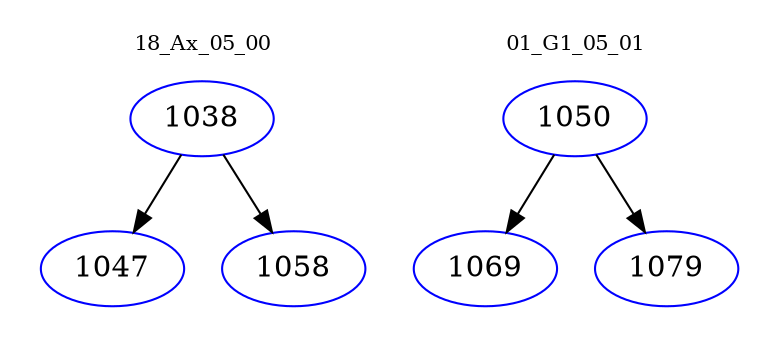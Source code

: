 digraph{
subgraph cluster_0 {
color = white
label = "18_Ax_05_00";
fontsize=10;
T0_1038 [label="1038", color="blue"]
T0_1038 -> T0_1047 [color="black"]
T0_1047 [label="1047", color="blue"]
T0_1038 -> T0_1058 [color="black"]
T0_1058 [label="1058", color="blue"]
}
subgraph cluster_1 {
color = white
label = "01_G1_05_01";
fontsize=10;
T1_1050 [label="1050", color="blue"]
T1_1050 -> T1_1069 [color="black"]
T1_1069 [label="1069", color="blue"]
T1_1050 -> T1_1079 [color="black"]
T1_1079 [label="1079", color="blue"]
}
}
